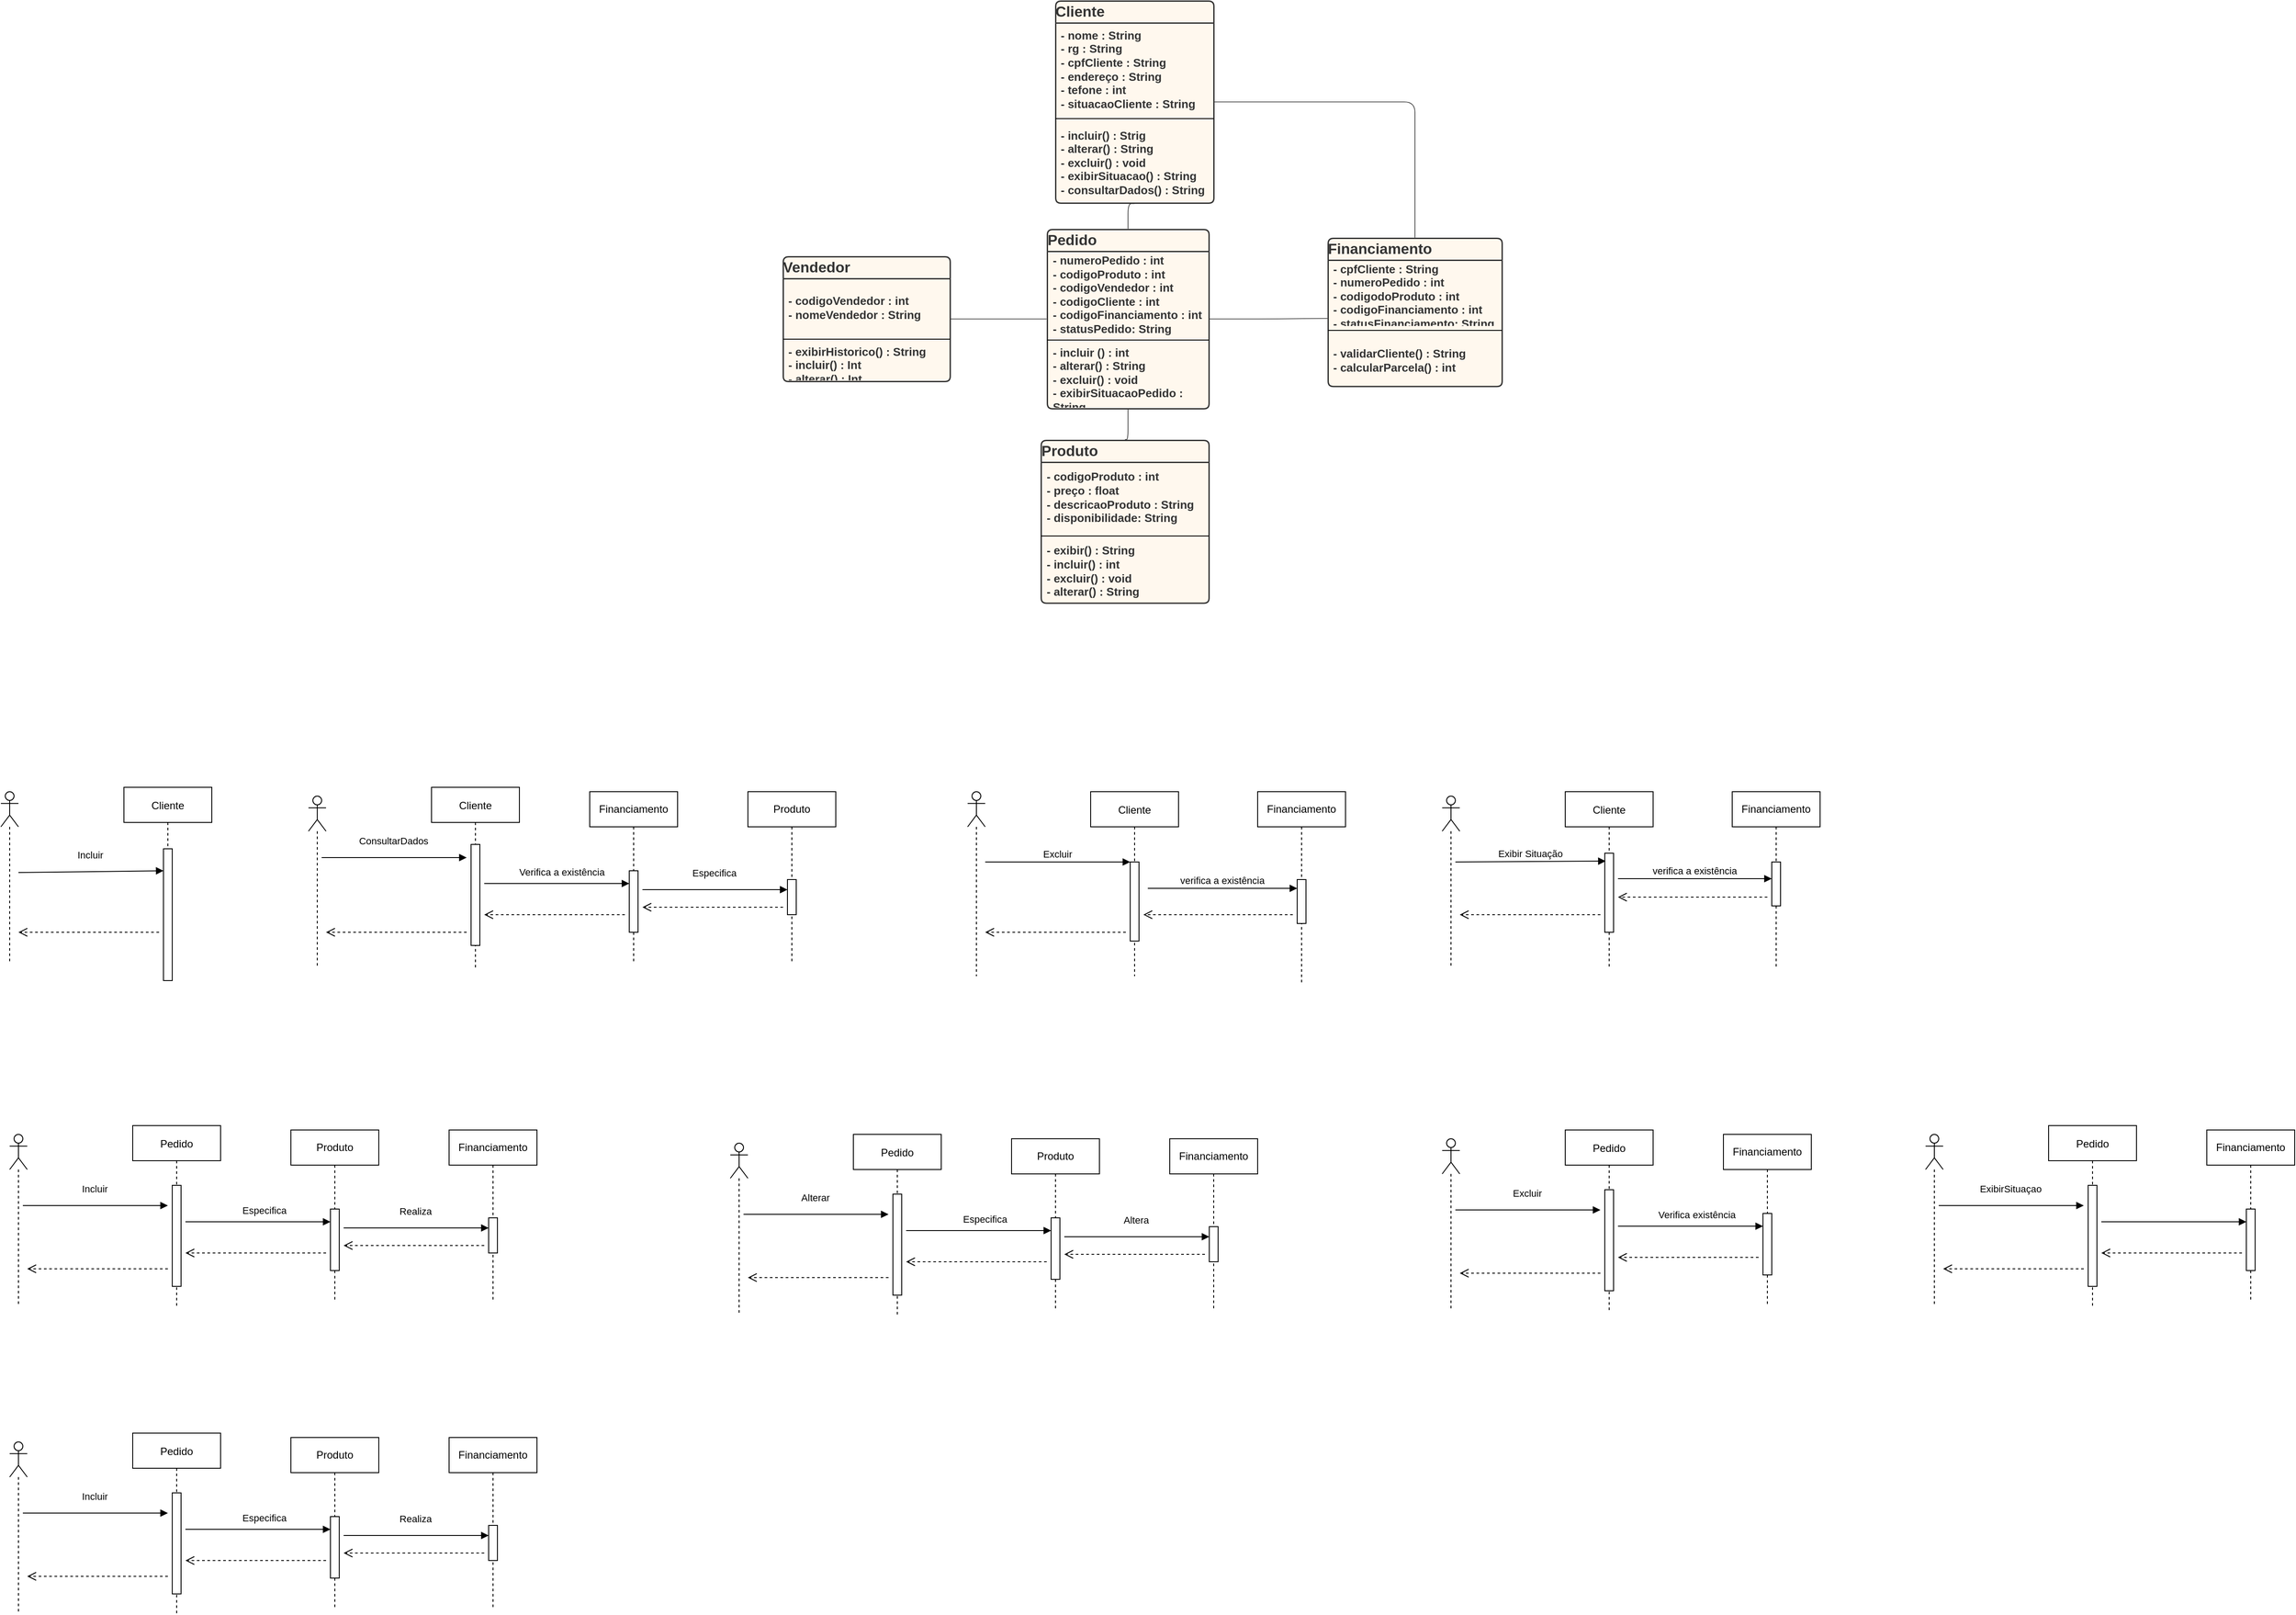 <mxfile version="14.6.13" type="github"><diagram id="kgpKYQtTHZ0yAKxKKP6v" name="Page-1"><mxGraphModel dx="2721" dy="1562" grid="1" gridSize="10" guides="1" tooltips="1" connect="1" arrows="1" fold="1" page="1" pageScale="1" pageWidth="850" pageHeight="1100" math="0" shadow="0"><root><mxCell id="0"/><mxCell id="1" parent="0"/><mxCell id="3nuBFxr9cyL0pnOWT2aG-5" value="Cliente" style="shape=umlLifeline;perimeter=lifelinePerimeter;container=1;collapsible=0;recursiveResize=0;rounded=0;shadow=0;strokeWidth=1;" parent="1" vertex="1"><mxGeometry x="300" y="80" width="100" height="210" as="geometry"/></mxCell><mxCell id="3nuBFxr9cyL0pnOWT2aG-6" value="" style="points=[];perimeter=orthogonalPerimeter;rounded=0;shadow=0;strokeWidth=1;" parent="3nuBFxr9cyL0pnOWT2aG-5" vertex="1"><mxGeometry x="45" y="80" width="10" height="90" as="geometry"/></mxCell><mxCell id="3nuBFxr9cyL0pnOWT2aG-7" value="" style="verticalAlign=bottom;endArrow=open;dashed=1;endSize=8;shadow=0;strokeWidth=1;" parent="1" edge="1"><mxGeometry relative="1" as="geometry"><mxPoint x="180" y="240" as="targetPoint"/><mxPoint x="340" y="240" as="sourcePoint"/></mxGeometry></mxCell><mxCell id="3nuBFxr9cyL0pnOWT2aG-8" value="Excluir" style="verticalAlign=bottom;endArrow=block;entryX=0;entryY=0;shadow=0;strokeWidth=1;" parent="1" target="3nuBFxr9cyL0pnOWT2aG-6" edge="1"><mxGeometry relative="1" as="geometry"><mxPoint x="180" y="160" as="sourcePoint"/></mxGeometry></mxCell><mxCell id="IlzDBT_YhNbfhRG8kvDQ-3" value="" style="shape=umlLifeline;participant=umlActor;perimeter=lifelinePerimeter;whiteSpace=wrap;html=1;container=1;collapsible=0;recursiveResize=0;verticalAlign=top;spacingTop=36;outlineConnect=0;" parent="1" vertex="1"><mxGeometry x="160" y="80" width="20" height="210" as="geometry"/></mxCell><mxCell id="IlzDBT_YhNbfhRG8kvDQ-4" value="Financiamento" style="shape=umlLifeline;perimeter=lifelinePerimeter;whiteSpace=wrap;html=1;container=1;collapsible=0;recursiveResize=0;outlineConnect=0;" parent="1" vertex="1"><mxGeometry x="490" y="80" width="100" height="220" as="geometry"/></mxCell><mxCell id="IlzDBT_YhNbfhRG8kvDQ-5" value="" style="points=[];perimeter=orthogonalPerimeter;rounded=0;shadow=0;strokeWidth=1;" parent="1" vertex="1"><mxGeometry x="535" y="180" width="10" height="50" as="geometry"/></mxCell><mxCell id="IlzDBT_YhNbfhRG8kvDQ-6" value="verifica a existência" style="verticalAlign=bottom;endArrow=block;entryX=0;entryY=0;shadow=0;strokeWidth=1;" parent="1" edge="1"><mxGeometry relative="1" as="geometry"><mxPoint x="365" y="190.0" as="sourcePoint"/><mxPoint x="535" y="190.0" as="targetPoint"/></mxGeometry></mxCell><mxCell id="IlzDBT_YhNbfhRG8kvDQ-7" value="" style="verticalAlign=bottom;endArrow=open;dashed=1;endSize=8;exitX=0;exitY=0.95;shadow=0;strokeWidth=1;" parent="1" edge="1"><mxGeometry x="-0.059" y="-10" relative="1" as="geometry"><mxPoint x="360" y="220.0" as="targetPoint"/><mxPoint x="530" y="220.0" as="sourcePoint"/><mxPoint as="offset"/></mxGeometry></mxCell><mxCell id="IlzDBT_YhNbfhRG8kvDQ-8" value="Cliente" style="shape=umlLifeline;perimeter=lifelinePerimeter;container=1;collapsible=0;recursiveResize=0;rounded=0;shadow=0;strokeWidth=1;" parent="1" vertex="1"><mxGeometry x="840" y="80" width="100" height="200" as="geometry"/></mxCell><mxCell id="IlzDBT_YhNbfhRG8kvDQ-9" value="" style="points=[];perimeter=orthogonalPerimeter;rounded=0;shadow=0;strokeWidth=1;" parent="IlzDBT_YhNbfhRG8kvDQ-8" vertex="1"><mxGeometry x="45" y="70" width="10" height="90" as="geometry"/></mxCell><mxCell id="IlzDBT_YhNbfhRG8kvDQ-10" value="" style="verticalAlign=bottom;endArrow=open;dashed=1;endSize=8;shadow=0;strokeWidth=1;" parent="1" edge="1"><mxGeometry relative="1" as="geometry"><mxPoint x="720" y="220" as="targetPoint"/><mxPoint x="880" y="220" as="sourcePoint"/></mxGeometry></mxCell><mxCell id="IlzDBT_YhNbfhRG8kvDQ-11" value="Exibir Situação" style="verticalAlign=bottom;endArrow=block;shadow=0;strokeWidth=1;entryX=0.1;entryY=0.1;entryDx=0;entryDy=0;entryPerimeter=0;" parent="1" target="IlzDBT_YhNbfhRG8kvDQ-9" edge="1"><mxGeometry relative="1" as="geometry"><mxPoint x="715" y="160.0" as="sourcePoint"/><mxPoint x="886" y="155" as="targetPoint"/></mxGeometry></mxCell><mxCell id="IlzDBT_YhNbfhRG8kvDQ-12" value="" style="shape=umlLifeline;participant=umlActor;perimeter=lifelinePerimeter;whiteSpace=wrap;html=1;container=1;collapsible=0;recursiveResize=0;verticalAlign=top;spacingTop=36;outlineConnect=0;" parent="1" vertex="1"><mxGeometry x="700" y="85" width="20" height="195" as="geometry"/></mxCell><mxCell id="IlzDBT_YhNbfhRG8kvDQ-13" value="Financiamento" style="shape=umlLifeline;perimeter=lifelinePerimeter;whiteSpace=wrap;html=1;container=1;collapsible=0;recursiveResize=0;outlineConnect=0;" parent="1" vertex="1"><mxGeometry x="1030" y="80" width="100" height="200" as="geometry"/></mxCell><mxCell id="IlzDBT_YhNbfhRG8kvDQ-14" value="" style="points=[];perimeter=orthogonalPerimeter;rounded=0;shadow=0;strokeWidth=1;" parent="IlzDBT_YhNbfhRG8kvDQ-13" vertex="1"><mxGeometry x="45" y="80" width="10" height="50" as="geometry"/></mxCell><mxCell id="IlzDBT_YhNbfhRG8kvDQ-15" value="verifica a existência" style="verticalAlign=bottom;endArrow=block;entryX=0;entryY=0.38;shadow=0;strokeWidth=1;entryDx=0;entryDy=0;entryPerimeter=0;" parent="1" target="IlzDBT_YhNbfhRG8kvDQ-14" edge="1"><mxGeometry relative="1" as="geometry"><mxPoint x="900" y="179" as="sourcePoint"/><mxPoint x="1075" y="190.0" as="targetPoint"/></mxGeometry></mxCell><mxCell id="IlzDBT_YhNbfhRG8kvDQ-16" value="" style="verticalAlign=bottom;endArrow=open;dashed=1;endSize=8;shadow=0;strokeWidth=1;" parent="1" edge="1"><mxGeometry x="-0.059" y="-10" relative="1" as="geometry"><mxPoint x="900" y="200" as="targetPoint"/><mxPoint x="1070" y="200" as="sourcePoint"/><mxPoint as="offset"/></mxGeometry></mxCell><mxCell id="IlzDBT_YhNbfhRG8kvDQ-27" value="Cliente" style="shape=umlLifeline;perimeter=lifelinePerimeter;container=1;collapsible=0;recursiveResize=0;rounded=0;shadow=0;strokeWidth=1;" parent="1" vertex="1"><mxGeometry x="-450" y="75" width="100" height="205" as="geometry"/></mxCell><mxCell id="IlzDBT_YhNbfhRG8kvDQ-28" value="" style="points=[];perimeter=orthogonalPerimeter;rounded=0;shadow=0;strokeWidth=1;" parent="IlzDBT_YhNbfhRG8kvDQ-27" vertex="1"><mxGeometry x="45" y="65" width="10" height="115" as="geometry"/></mxCell><mxCell id="IlzDBT_YhNbfhRG8kvDQ-30" value="ConsultarDados" style="verticalAlign=bottom;endArrow=block;shadow=0;strokeWidth=1;" parent="1" edge="1"><mxGeometry x="-0.005" y="10" relative="1" as="geometry"><mxPoint x="-575" y="155.0" as="sourcePoint"/><mxPoint x="-410" y="155" as="targetPoint"/><mxPoint as="offset"/></mxGeometry></mxCell><mxCell id="IlzDBT_YhNbfhRG8kvDQ-31" value="" style="shape=umlLifeline;participant=umlActor;perimeter=lifelinePerimeter;whiteSpace=wrap;html=1;container=1;collapsible=0;recursiveResize=0;verticalAlign=top;spacingTop=36;outlineConnect=0;" parent="1" vertex="1"><mxGeometry x="-590" y="85" width="20" height="195" as="geometry"/></mxCell><mxCell id="IlzDBT_YhNbfhRG8kvDQ-40" value="Cliente" style="shape=umlLifeline;perimeter=lifelinePerimeter;container=1;collapsible=0;recursiveResize=0;rounded=0;shadow=0;strokeWidth=1;" parent="1" vertex="1"><mxGeometry x="-800" y="75" width="100" height="220" as="geometry"/></mxCell><mxCell id="IlzDBT_YhNbfhRG8kvDQ-41" value="" style="points=[];perimeter=orthogonalPerimeter;rounded=0;shadow=0;strokeWidth=1;" parent="IlzDBT_YhNbfhRG8kvDQ-40" vertex="1"><mxGeometry x="45" y="70" width="10" height="150" as="geometry"/></mxCell><mxCell id="IlzDBT_YhNbfhRG8kvDQ-42" value="" style="verticalAlign=bottom;endArrow=open;dashed=1;endSize=8;shadow=0;strokeWidth=1;" parent="1" edge="1"><mxGeometry relative="1" as="geometry"><mxPoint x="-920" y="240" as="targetPoint"/><mxPoint x="-760" y="240" as="sourcePoint"/></mxGeometry></mxCell><mxCell id="IlzDBT_YhNbfhRG8kvDQ-43" value="Incluir" style="verticalAlign=bottom;endArrow=block;shadow=0;strokeWidth=1;" parent="1" edge="1"><mxGeometry x="-0.005" y="10" relative="1" as="geometry"><mxPoint x="-920" y="172.0" as="sourcePoint"/><mxPoint x="-755" y="170" as="targetPoint"/><mxPoint as="offset"/></mxGeometry></mxCell><mxCell id="IlzDBT_YhNbfhRG8kvDQ-44" value="" style="shape=umlLifeline;participant=umlActor;perimeter=lifelinePerimeter;whiteSpace=wrap;html=1;container=1;collapsible=0;recursiveResize=0;verticalAlign=top;spacingTop=36;outlineConnect=0;" parent="1" vertex="1"><mxGeometry x="-940" y="80" width="20" height="195" as="geometry"/></mxCell><mxCell id="IlzDBT_YhNbfhRG8kvDQ-46" value="Vendedor" style="html=1;overflow=block;blockSpacing=1;whiteSpace=wrap;swimlane;childLayout=stackLayout;horizontal=1;horizontalStack=0;resizeParent=1;resizeParentMax=0;resizeLast=0;collapsible=0;fontStyle=0;marginBottom=0;swimlaneFillColor=#ffdba9;startSize=25;whiteSpace=wrap;fontSize=16.8;fontColor=#333333;fontStyle=1;align=center;whiteSpace=wrap;align=left;spacing=0;strokeColor=#333333;strokeOpacity=100;fillOpacity=20;rounded=1;absoluteArcSize=1;arcSize=12;fillColor=#ffdba9;strokeWidth=1.5;" parent="1" vertex="1"><mxGeometry x="-50" y="-529" width="190" height="142" as="geometry"/></mxCell><mxCell id="IlzDBT_YhNbfhRG8kvDQ-47" value="- codigoVendedor : int&#10;- nomeVendedor : String" style="part=1;html=1;whiteSpace=wrap;resizeHeight=0;strokeColor=none;fillColor=none;align=left;verticalAlign=middle;spacingLeft=4;spacingRight=4;overflow=hidden;rotatable=0;points=[[0,0.5],[1,0.5]];portConstraint=eastwest;swimlaneFillColor=#ffdba9;strokeOpacity=100;fillOpacity=20;whiteSpace=wrap;fontSize=13;fontColor=#333333;fontStyle=1;" parent="IlzDBT_YhNbfhRG8kvDQ-46" vertex="1"><mxGeometry y="25" width="190" height="65" as="geometry"/></mxCell><mxCell id="IlzDBT_YhNbfhRG8kvDQ-48" value="" style="line;strokeWidth=1;fillColor=none;align=left;verticalAlign=middle;spacingTop=-1;spacingLeft=3;spacingRight=3;rotatable=0;labelPosition=right;points=[];portConstraint=eastwest;" parent="IlzDBT_YhNbfhRG8kvDQ-46" vertex="1"><mxGeometry y="90" width="190" height="8" as="geometry"/></mxCell><mxCell id="IlzDBT_YhNbfhRG8kvDQ-49" value="- exibirHistorico() : String&#10;- incluir() : Int&#10;- alterar() : Int&#10;- excluir() :  void" style="part=1;html=1;whiteSpace=wrap;resizeHeight=0;strokeColor=none;fillColor=none;align=left;verticalAlign=middle;spacingLeft=4;spacingRight=4;overflow=hidden;rotatable=0;points=[[0,0.5],[1,0.5]];portConstraint=eastwest;swimlaneFillColor=#ffdba9;strokeOpacity=100;fillOpacity=20;whiteSpace=wrap;fontSize=13;fontColor=#333333;fontStyle=1;" parent="IlzDBT_YhNbfhRG8kvDQ-46" vertex="1"><mxGeometry y="98" width="190" height="44" as="geometry"/></mxCell><mxCell id="IlzDBT_YhNbfhRG8kvDQ-50" value="Financiamento" style="html=1;overflow=block;blockSpacing=1;whiteSpace=wrap;swimlane;childLayout=stackLayout;horizontal=1;horizontalStack=0;resizeParent=1;resizeParentMax=0;resizeLast=0;collapsible=0;fontStyle=0;marginBottom=0;swimlaneFillColor=#ffdba9;startSize=25;whiteSpace=wrap;fontSize=16.8;fontColor=#333333;fontStyle=1;align=center;whiteSpace=wrap;align=left;spacing=0;strokeColor=#333333;strokeOpacity=100;fillOpacity=20;rounded=1;absoluteArcSize=1;arcSize=12;fillColor=#ffdba9;strokeWidth=1.5;" parent="1" vertex="1"><mxGeometry x="570" y="-550" width="198" height="168.657" as="geometry"/></mxCell><mxCell id="IlzDBT_YhNbfhRG8kvDQ-51" value="- cpfCliente : String&#10;- numeroPedido : int&#10;- codigodoProduto :  int&#10;- codigoFinanciamento : int&#10;- statusFinanciamento: String" style="part=1;html=1;whiteSpace=wrap;resizeHeight=0;strokeColor=none;fillColor=none;align=left;verticalAlign=middle;spacingLeft=4;spacingRight=4;overflow=hidden;rotatable=0;points=[[0,0.5],[1,0.5]];portConstraint=eastwest;swimlaneFillColor=#ffdba9;strokeOpacity=100;fillOpacity=20;whiteSpace=wrap;fontSize=13;fontColor=#333333;fontStyle=1;" parent="IlzDBT_YhNbfhRG8kvDQ-50" vertex="1"><mxGeometry y="25" width="198" height="76" as="geometry"/></mxCell><mxCell id="IlzDBT_YhNbfhRG8kvDQ-52" value="" style="line;strokeWidth=1;fillColor=none;align=left;verticalAlign=middle;spacingTop=-1;spacingLeft=3;spacingRight=3;rotatable=0;labelPosition=right;points=[];portConstraint=eastwest;" parent="IlzDBT_YhNbfhRG8kvDQ-50" vertex="1"><mxGeometry y="101" width="198" height="8" as="geometry"/></mxCell><mxCell id="IlzDBT_YhNbfhRG8kvDQ-53" value="- validarCliente() : String&#10;- calcularParcela() : int" style="part=1;html=1;whiteSpace=wrap;resizeHeight=0;strokeColor=none;fillColor=none;align=left;verticalAlign=middle;spacingLeft=4;spacingRight=4;overflow=hidden;rotatable=0;points=[[0,0.5],[1,0.5]];portConstraint=eastwest;swimlaneFillColor=#ffdba9;strokeOpacity=100;fillOpacity=20;whiteSpace=wrap;fontSize=13;fontColor=#333333;fontStyle=1;" parent="IlzDBT_YhNbfhRG8kvDQ-50" vertex="1"><mxGeometry y="109" width="198" height="59.657" as="geometry"/></mxCell><mxCell id="IlzDBT_YhNbfhRG8kvDQ-54" value="Cliente" style="html=1;overflow=block;blockSpacing=1;whiteSpace=wrap;swimlane;childLayout=stackLayout;horizontal=1;horizontalStack=0;resizeParent=1;resizeParentMax=0;resizeLast=0;collapsible=0;fontStyle=0;marginBottom=0;swimlaneFillColor=#ffdba9;startSize=25;whiteSpace=wrap;fontSize=16.8;fontColor=#333333;fontStyle=1;align=center;whiteSpace=wrap;align=left;spacing=0;strokeColor=#333333;strokeOpacity=100;fillOpacity=20;rounded=1;absoluteArcSize=1;arcSize=12;fillColor=#ffdba9;strokeWidth=1.5;" parent="1" vertex="1"><mxGeometry x="260" y="-820" width="180" height="230" as="geometry"/></mxCell><mxCell id="IlzDBT_YhNbfhRG8kvDQ-55" value="- nome : String&#10;- rg : String&#10;- cpfCliente : String&#10;- endereço : String&#10;- tefone : int&#10;- situacaoCliente :  String" style="part=1;html=1;whiteSpace=wrap;resizeHeight=0;strokeColor=none;fillColor=none;align=left;verticalAlign=middle;spacingLeft=4;spacingRight=4;overflow=hidden;rotatable=0;points=[[0,0.5],[1,0.5]];portConstraint=eastwest;swimlaneFillColor=#ffdba9;strokeOpacity=100;fillOpacity=20;whiteSpace=wrap;fontSize=13;fontColor=#333333;fontStyle=1;" parent="IlzDBT_YhNbfhRG8kvDQ-54" vertex="1"><mxGeometry y="25" width="180" height="105" as="geometry"/></mxCell><mxCell id="IlzDBT_YhNbfhRG8kvDQ-56" value="" style="line;strokeWidth=1;fillColor=none;align=left;verticalAlign=middle;spacingTop=-1;spacingLeft=3;spacingRight=3;rotatable=0;labelPosition=right;points=[];portConstraint=eastwest;" parent="IlzDBT_YhNbfhRG8kvDQ-54" vertex="1"><mxGeometry y="130" width="180" height="8" as="geometry"/></mxCell><mxCell id="IlzDBT_YhNbfhRG8kvDQ-57" value="- incluir() : Strig&#10;- alterar() : String&#10;- excluir() : void&#10;- exibirSituacao() : String&#10;- consultarDados() : String" style="part=1;html=1;whiteSpace=wrap;resizeHeight=0;strokeColor=none;fillColor=none;align=left;verticalAlign=middle;spacingLeft=4;spacingRight=4;overflow=hidden;rotatable=0;points=[[0,0.5],[1,0.5]];portConstraint=eastwest;swimlaneFillColor=#ffdba9;strokeOpacity=100;fillOpacity=20;whiteSpace=wrap;fontSize=13;fontColor=#333333;fontStyle=1;" parent="IlzDBT_YhNbfhRG8kvDQ-54" vertex="1"><mxGeometry y="138" width="180" height="92" as="geometry"/></mxCell><mxCell id="IlzDBT_YhNbfhRG8kvDQ-58" value="Produto" style="html=1;overflow=block;blockSpacing=1;whiteSpace=wrap;swimlane;childLayout=stackLayout;horizontal=1;horizontalStack=0;resizeParent=1;resizeParentMax=0;resizeLast=0;collapsible=0;fontStyle=0;marginBottom=0;swimlaneFillColor=#ffdba9;startSize=25;whiteSpace=wrap;fontSize=16.8;fontColor=#333333;fontStyle=1;align=center;whiteSpace=wrap;align=left;spacing=0;strokeColor=#333333;strokeOpacity=100;fillOpacity=20;rounded=1;absoluteArcSize=1;arcSize=12;fillColor=#ffdba9;strokeWidth=1.5;" parent="1" vertex="1"><mxGeometry x="243.5" y="-320" width="191" height="185.25" as="geometry"/></mxCell><mxCell id="IlzDBT_YhNbfhRG8kvDQ-59" value="- codigoProduto :  int&#10;- preço :  float&#10;- descricaoProduto : String&#10;- disponibilidade: String" style="part=1;html=1;whiteSpace=wrap;resizeHeight=0;strokeColor=none;fillColor=none;align=left;verticalAlign=middle;spacingLeft=4;spacingRight=4;overflow=hidden;rotatable=0;points=[[0,0.5],[1,0.5]];portConstraint=eastwest;swimlaneFillColor=#ffdba9;strokeOpacity=100;fillOpacity=20;whiteSpace=wrap;fontSize=13;fontColor=#333333;fontStyle=1;" parent="IlzDBT_YhNbfhRG8kvDQ-58" vertex="1"><mxGeometry y="25" width="191" height="80" as="geometry"/></mxCell><mxCell id="IlzDBT_YhNbfhRG8kvDQ-60" value="" style="line;strokeWidth=1;fillColor=none;align=left;verticalAlign=middle;spacingTop=-1;spacingLeft=3;spacingRight=3;rotatable=0;labelPosition=right;points=[];portConstraint=eastwest;" parent="IlzDBT_YhNbfhRG8kvDQ-58" vertex="1"><mxGeometry y="105" width="191" height="8" as="geometry"/></mxCell><mxCell id="IlzDBT_YhNbfhRG8kvDQ-61" value="- exibir() :  String&#10;- incluir() : int&#10;- excluir() : void&#10;- alterar() : String" style="part=1;html=1;whiteSpace=wrap;resizeHeight=0;strokeColor=none;fillColor=none;align=left;verticalAlign=middle;spacingLeft=4;spacingRight=4;overflow=hidden;rotatable=0;points=[[0,0.5],[1,0.5]];portConstraint=eastwest;swimlaneFillColor=#ffdba9;strokeOpacity=100;fillOpacity=20;whiteSpace=wrap;fontSize=13;fontColor=#333333;fontStyle=1;" parent="IlzDBT_YhNbfhRG8kvDQ-58" vertex="1"><mxGeometry y="113" width="191" height="72.25" as="geometry"/></mxCell><UserObject label="" lucidchartObjectId="Kd.h5yDTrZx3" id="IlzDBT_YhNbfhRG8kvDQ-62"><mxCell style="html=1;jettySize=18;whiteSpace=wrap;fontSize=13;strokeColor=#333333;strokeOpacity=100;strokeWidth=0.8;rounded=1;arcSize=24;edgeStyle=orthogonalEdgeStyle;startArrow=none;;endArrow=none;;exitX=1.004;exitY=0.5;exitPerimeter=0;entryX=-0.004;entryY=0.5;entryPerimeter=0;" parent="1" source="IlzDBT_YhNbfhRG8kvDQ-46" target="IlzDBT_YhNbfhRG8kvDQ-66" edge="1"><mxGeometry width="100" height="100" relative="1" as="geometry"><Array as="points"/></mxGeometry></mxCell></UserObject><UserObject label="" lucidchartObjectId="ig.h.K.F-uv3" id="IlzDBT_YhNbfhRG8kvDQ-63"><mxCell style="html=1;jettySize=18;whiteSpace=wrap;fontSize=13;strokeColor=#333333;strokeOpacity=100;strokeWidth=0.8;rounded=1;arcSize=24;edgeStyle=orthogonalEdgeStyle;startArrow=none;;endArrow=none;;exitX=1.004;exitY=0.5;exitPerimeter=0;entryX=-0.003;entryY=0.542;entryPerimeter=0;" parent="1" source="IlzDBT_YhNbfhRG8kvDQ-66" target="IlzDBT_YhNbfhRG8kvDQ-50" edge="1"><mxGeometry width="100" height="100" relative="1" as="geometry"><Array as="points"/></mxGeometry></mxCell></UserObject><UserObject label="" lucidchartObjectId="ug.h24fv4jcq" id="IlzDBT_YhNbfhRG8kvDQ-64"><mxCell style="html=1;jettySize=18;whiteSpace=wrap;fontSize=13;strokeColor=#333333;strokeOpacity=100;strokeWidth=0.8;rounded=1;arcSize=24;edgeStyle=orthogonalEdgeStyle;startArrow=none;;endArrow=none;;exitX=1.003;exitY=0.5;exitPerimeter=0;entryX=0.5;entryY=-0.004;entryPerimeter=0;" parent="1" source="IlzDBT_YhNbfhRG8kvDQ-54" target="IlzDBT_YhNbfhRG8kvDQ-50" edge="1"><mxGeometry width="100" height="100" relative="1" as="geometry"><Array as="points"/></mxGeometry></mxCell></UserObject><UserObject label="" lucidchartObjectId="Vg.hbdh7Q2y." id="IlzDBT_YhNbfhRG8kvDQ-65"><mxCell style="html=1;jettySize=18;whiteSpace=wrap;fontSize=13;strokeColor=#333333;strokeOpacity=100;strokeWidth=0.8;rounded=1;arcSize=24;edgeStyle=orthogonalEdgeStyle;startArrow=none;;endArrow=none;;exitX=0.5;exitY=-0.004;exitPerimeter=0;entryX=0.5;entryY=1.003;entryPerimeter=0;" parent="1" source="IlzDBT_YhNbfhRG8kvDQ-58" target="IlzDBT_YhNbfhRG8kvDQ-66" edge="1"><mxGeometry width="100" height="100" relative="1" as="geometry"><Array as="points"/></mxGeometry></mxCell></UserObject><mxCell id="IlzDBT_YhNbfhRG8kvDQ-66" value="Pedido" style="html=1;overflow=block;blockSpacing=1;whiteSpace=wrap;swimlane;childLayout=stackLayout;horizontal=1;horizontalStack=0;resizeParent=1;resizeParentMax=0;resizeLast=0;collapsible=0;fontStyle=0;marginBottom=0;swimlaneFillColor=#ffdba9;startSize=25;whiteSpace=wrap;fontSize=16.8;fontColor=#333333;fontStyle=1;align=center;whiteSpace=wrap;align=left;spacing=0;strokeColor=#333333;strokeOpacity=100;fillOpacity=20;rounded=1;absoluteArcSize=1;arcSize=12;fillColor=#ffdba9;strokeWidth=1.5;" parent="1" vertex="1"><mxGeometry x="250.5" y="-560" width="184" height="204" as="geometry"/></mxCell><mxCell id="IlzDBT_YhNbfhRG8kvDQ-67" value="-  numeroPedido : int&#10;- codigoProduto : int&#10;- codigoVendedor : int&#10;- codigoCliente : int&#10;- codigoFinanciamento : int&#10;- statusPedido: String" style="part=1;html=1;whiteSpace=wrap;resizeHeight=0;strokeColor=none;fillColor=none;align=left;verticalAlign=middle;spacingLeft=4;spacingRight=4;overflow=hidden;rotatable=0;points=[[0,0.5],[1,0.5]];portConstraint=eastwest;swimlaneFillColor=#ffdba9;strokeOpacity=100;fillOpacity=20;whiteSpace=wrap;fontSize=13;fontColor=#333333;fontStyle=1;" parent="IlzDBT_YhNbfhRG8kvDQ-66" vertex="1"><mxGeometry y="25" width="184" height="97" as="geometry"/></mxCell><mxCell id="IlzDBT_YhNbfhRG8kvDQ-68" value="" style="line;strokeWidth=1;fillColor=none;align=left;verticalAlign=middle;spacingTop=-1;spacingLeft=3;spacingRight=3;rotatable=0;labelPosition=right;points=[];portConstraint=eastwest;" parent="IlzDBT_YhNbfhRG8kvDQ-66" vertex="1"><mxGeometry y="122" width="184" height="8" as="geometry"/></mxCell><mxCell id="IlzDBT_YhNbfhRG8kvDQ-69" value="- incluir () : int&#10;- alterar() :  String&#10;- excluir() :  void&#10;- exibirSituacaoPedido :  String" style="part=1;html=1;whiteSpace=wrap;resizeHeight=0;strokeColor=none;fillColor=none;align=left;verticalAlign=middle;spacingLeft=4;spacingRight=4;overflow=hidden;rotatable=0;points=[[0,0.5],[1,0.5]];portConstraint=eastwest;swimlaneFillColor=#ffdba9;strokeOpacity=100;fillOpacity=20;whiteSpace=wrap;fontSize=13;fontColor=#333333;fontStyle=1;" parent="IlzDBT_YhNbfhRG8kvDQ-66" vertex="1"><mxGeometry y="130" width="184" height="74" as="geometry"/></mxCell><UserObject label="" lucidchartObjectId="pIli5hG8k33Q" id="IlzDBT_YhNbfhRG8kvDQ-70"><mxCell style="html=1;jettySize=18;whiteSpace=wrap;fontSize=13;strokeColor=#333333;strokeOpacity=100;strokeWidth=0.8;rounded=1;arcSize=24;edgeStyle=orthogonalEdgeStyle;startArrow=none;;endArrow=none;;exitX=0.5;exitY=1.003;exitPerimeter=0;entryX=0.5;entryY=-0.003;entryPerimeter=0;" parent="1" source="IlzDBT_YhNbfhRG8kvDQ-54" target="IlzDBT_YhNbfhRG8kvDQ-66" edge="1"><mxGeometry width="100" height="100" relative="1" as="geometry"><Array as="points"/></mxGeometry></mxCell></UserObject><mxCell id="IlzDBT_YhNbfhRG8kvDQ-71" value="Financiamento" style="shape=umlLifeline;perimeter=lifelinePerimeter;whiteSpace=wrap;html=1;container=1;collapsible=0;recursiveResize=0;outlineConnect=0;" parent="1" vertex="1"><mxGeometry x="-270" y="80" width="100" height="195" as="geometry"/></mxCell><mxCell id="IlzDBT_YhNbfhRG8kvDQ-73" value="" style="points=[];perimeter=orthogonalPerimeter;rounded=0;shadow=0;strokeWidth=1;" parent="IlzDBT_YhNbfhRG8kvDQ-71" vertex="1"><mxGeometry x="45" y="90" width="10" height="70" as="geometry"/></mxCell><mxCell id="IlzDBT_YhNbfhRG8kvDQ-72" value="Produto" style="shape=umlLifeline;perimeter=lifelinePerimeter;whiteSpace=wrap;html=1;container=1;collapsible=0;recursiveResize=0;outlineConnect=0;" parent="1" vertex="1"><mxGeometry x="-90" y="80" width="100" height="195" as="geometry"/></mxCell><mxCell id="IlzDBT_YhNbfhRG8kvDQ-74" value="" style="points=[];perimeter=orthogonalPerimeter;rounded=0;shadow=0;strokeWidth=1;" parent="IlzDBT_YhNbfhRG8kvDQ-72" vertex="1"><mxGeometry x="45" y="100" width="10" height="40" as="geometry"/></mxCell><mxCell id="IlzDBT_YhNbfhRG8kvDQ-75" value="Verifica a existência " style="verticalAlign=bottom;endArrow=block;shadow=0;strokeWidth=1;" parent="1" edge="1"><mxGeometry x="0.091" y="5" relative="1" as="geometry"><mxPoint x="-390" y="184.5" as="sourcePoint"/><mxPoint x="-225" y="184.5" as="targetPoint"/><mxPoint y="1" as="offset"/></mxGeometry></mxCell><mxCell id="IlzDBT_YhNbfhRG8kvDQ-76" value="Especifica" style="verticalAlign=bottom;endArrow=block;shadow=0;strokeWidth=1;" parent="1" edge="1"><mxGeometry x="-0.005" y="10" relative="1" as="geometry"><mxPoint x="-210" y="191.5" as="sourcePoint"/><mxPoint x="-45" y="191.5" as="targetPoint"/><mxPoint as="offset"/></mxGeometry></mxCell><mxCell id="IlzDBT_YhNbfhRG8kvDQ-77" value="" style="verticalAlign=bottom;endArrow=open;dashed=1;endSize=8;shadow=0;strokeWidth=1;" parent="1" edge="1"><mxGeometry relative="1" as="geometry"><mxPoint x="-210" y="211.5" as="targetPoint"/><mxPoint x="-50" y="211.5" as="sourcePoint"/></mxGeometry></mxCell><mxCell id="IlzDBT_YhNbfhRG8kvDQ-78" value="" style="verticalAlign=bottom;endArrow=open;dashed=1;endSize=8;shadow=0;strokeWidth=1;" parent="1" edge="1"><mxGeometry relative="1" as="geometry"><mxPoint x="-390" y="220" as="targetPoint"/><mxPoint x="-230" y="220" as="sourcePoint"/></mxGeometry></mxCell><mxCell id="IlzDBT_YhNbfhRG8kvDQ-79" value="" style="verticalAlign=bottom;endArrow=open;dashed=1;endSize=8;shadow=0;strokeWidth=1;" parent="1" edge="1"><mxGeometry relative="1" as="geometry"><mxPoint x="-570" y="240" as="targetPoint"/><mxPoint x="-410" y="240" as="sourcePoint"/></mxGeometry></mxCell><mxCell id="rlOCz0cMKv89jhv7vYwl-30" value="Pedido" style="shape=umlLifeline;perimeter=lifelinePerimeter;container=1;collapsible=0;recursiveResize=0;rounded=0;shadow=0;strokeWidth=1;" vertex="1" parent="1"><mxGeometry x="-790" y="460" width="100" height="205" as="geometry"/></mxCell><mxCell id="rlOCz0cMKv89jhv7vYwl-31" value="" style="points=[];perimeter=orthogonalPerimeter;rounded=0;shadow=0;strokeWidth=1;" vertex="1" parent="rlOCz0cMKv89jhv7vYwl-30"><mxGeometry x="45" y="68" width="10" height="115" as="geometry"/></mxCell><mxCell id="rlOCz0cMKv89jhv7vYwl-32" value="Incluir" style="verticalAlign=bottom;endArrow=block;shadow=0;strokeWidth=1;" edge="1" parent="1"><mxGeometry x="-0.005" y="10" relative="1" as="geometry"><mxPoint x="-915" y="551" as="sourcePoint"/><mxPoint x="-750" y="551" as="targetPoint"/><mxPoint as="offset"/></mxGeometry></mxCell><mxCell id="rlOCz0cMKv89jhv7vYwl-33" value="" style="shape=umlLifeline;participant=umlActor;perimeter=lifelinePerimeter;whiteSpace=wrap;html=1;container=1;collapsible=0;recursiveResize=0;verticalAlign=top;spacingTop=36;outlineConnect=0;" vertex="1" parent="1"><mxGeometry x="-930" y="470" width="20" height="195" as="geometry"/></mxCell><mxCell id="rlOCz0cMKv89jhv7vYwl-34" value="Produto" style="shape=umlLifeline;perimeter=lifelinePerimeter;whiteSpace=wrap;html=1;container=1;collapsible=0;recursiveResize=0;outlineConnect=0;" vertex="1" parent="1"><mxGeometry x="-610" y="465" width="100" height="195" as="geometry"/></mxCell><mxCell id="rlOCz0cMKv89jhv7vYwl-35" value="" style="points=[];perimeter=orthogonalPerimeter;rounded=0;shadow=0;strokeWidth=1;" vertex="1" parent="rlOCz0cMKv89jhv7vYwl-34"><mxGeometry x="45" y="90" width="10" height="70" as="geometry"/></mxCell><mxCell id="rlOCz0cMKv89jhv7vYwl-36" value="Financiamento" style="shape=umlLifeline;perimeter=lifelinePerimeter;whiteSpace=wrap;html=1;container=1;collapsible=0;recursiveResize=0;outlineConnect=0;" vertex="1" parent="1"><mxGeometry x="-430" y="465" width="100" height="195" as="geometry"/></mxCell><mxCell id="rlOCz0cMKv89jhv7vYwl-37" value="" style="points=[];perimeter=orthogonalPerimeter;rounded=0;shadow=0;strokeWidth=1;" vertex="1" parent="rlOCz0cMKv89jhv7vYwl-36"><mxGeometry x="45" y="100" width="10" height="40" as="geometry"/></mxCell><mxCell id="rlOCz0cMKv89jhv7vYwl-38" value="Especifica" style="verticalAlign=bottom;endArrow=block;shadow=0;strokeWidth=1;" edge="1" parent="1"><mxGeometry x="0.091" y="5" relative="1" as="geometry"><mxPoint x="-730" y="569.5" as="sourcePoint"/><mxPoint x="-565" y="569.5" as="targetPoint"/><mxPoint y="1" as="offset"/></mxGeometry></mxCell><mxCell id="rlOCz0cMKv89jhv7vYwl-39" value="Realiza" style="verticalAlign=bottom;endArrow=block;shadow=0;strokeWidth=1;" edge="1" parent="1"><mxGeometry x="-0.005" y="10" relative="1" as="geometry"><mxPoint x="-550" y="576.5" as="sourcePoint"/><mxPoint x="-385" y="576.5" as="targetPoint"/><mxPoint as="offset"/></mxGeometry></mxCell><mxCell id="rlOCz0cMKv89jhv7vYwl-40" value="" style="verticalAlign=bottom;endArrow=open;dashed=1;endSize=8;shadow=0;strokeWidth=1;" edge="1" parent="1"><mxGeometry relative="1" as="geometry"><mxPoint x="-550" y="596.5" as="targetPoint"/><mxPoint x="-390" y="596.5" as="sourcePoint"/></mxGeometry></mxCell><mxCell id="rlOCz0cMKv89jhv7vYwl-41" value="" style="verticalAlign=bottom;endArrow=open;dashed=1;endSize=8;shadow=0;strokeWidth=1;" edge="1" parent="1"><mxGeometry relative="1" as="geometry"><mxPoint x="-730" y="605" as="targetPoint"/><mxPoint x="-570" y="605" as="sourcePoint"/></mxGeometry></mxCell><mxCell id="rlOCz0cMKv89jhv7vYwl-42" value="" style="verticalAlign=bottom;endArrow=open;dashed=1;endSize=8;shadow=0;strokeWidth=1;" edge="1" parent="1"><mxGeometry relative="1" as="geometry"><mxPoint x="-910" y="623" as="targetPoint"/><mxPoint x="-750" y="623" as="sourcePoint"/></mxGeometry></mxCell><mxCell id="rlOCz0cMKv89jhv7vYwl-43" value="Pedido" style="shape=umlLifeline;perimeter=lifelinePerimeter;container=1;collapsible=0;recursiveResize=0;rounded=0;shadow=0;strokeWidth=1;" vertex="1" parent="1"><mxGeometry x="30" y="470" width="100" height="205" as="geometry"/></mxCell><mxCell id="rlOCz0cMKv89jhv7vYwl-44" value="" style="points=[];perimeter=orthogonalPerimeter;rounded=0;shadow=0;strokeWidth=1;" vertex="1" parent="rlOCz0cMKv89jhv7vYwl-43"><mxGeometry x="45" y="68" width="10" height="115" as="geometry"/></mxCell><mxCell id="rlOCz0cMKv89jhv7vYwl-45" value="Alterar" style="verticalAlign=bottom;endArrow=block;shadow=0;strokeWidth=1;" edge="1" parent="1"><mxGeometry x="-0.005" y="10" relative="1" as="geometry"><mxPoint x="-95" y="561" as="sourcePoint"/><mxPoint x="70" y="561" as="targetPoint"/><mxPoint as="offset"/></mxGeometry></mxCell><mxCell id="rlOCz0cMKv89jhv7vYwl-46" value="" style="shape=umlLifeline;participant=umlActor;perimeter=lifelinePerimeter;whiteSpace=wrap;html=1;container=1;collapsible=0;recursiveResize=0;verticalAlign=top;spacingTop=36;outlineConnect=0;" vertex="1" parent="1"><mxGeometry x="-110" y="480" width="20" height="195" as="geometry"/></mxCell><mxCell id="rlOCz0cMKv89jhv7vYwl-47" value="Produto" style="shape=umlLifeline;perimeter=lifelinePerimeter;whiteSpace=wrap;html=1;container=1;collapsible=0;recursiveResize=0;outlineConnect=0;" vertex="1" parent="1"><mxGeometry x="210" y="475" width="100" height="195" as="geometry"/></mxCell><mxCell id="rlOCz0cMKv89jhv7vYwl-48" value="" style="points=[];perimeter=orthogonalPerimeter;rounded=0;shadow=0;strokeWidth=1;" vertex="1" parent="rlOCz0cMKv89jhv7vYwl-47"><mxGeometry x="45" y="90" width="10" height="70" as="geometry"/></mxCell><mxCell id="rlOCz0cMKv89jhv7vYwl-49" value="Financiamento" style="shape=umlLifeline;perimeter=lifelinePerimeter;whiteSpace=wrap;html=1;container=1;collapsible=0;recursiveResize=0;outlineConnect=0;" vertex="1" parent="1"><mxGeometry x="390" y="475" width="100" height="195" as="geometry"/></mxCell><mxCell id="rlOCz0cMKv89jhv7vYwl-50" value="" style="points=[];perimeter=orthogonalPerimeter;rounded=0;shadow=0;strokeWidth=1;" vertex="1" parent="rlOCz0cMKv89jhv7vYwl-49"><mxGeometry x="45" y="100" width="10" height="40" as="geometry"/></mxCell><mxCell id="rlOCz0cMKv89jhv7vYwl-51" value="Especifica" style="verticalAlign=bottom;endArrow=block;shadow=0;strokeWidth=1;" edge="1" parent="1"><mxGeometry x="0.091" y="5" relative="1" as="geometry"><mxPoint x="90" y="579.5" as="sourcePoint"/><mxPoint x="255" y="579.5" as="targetPoint"/><mxPoint y="1" as="offset"/></mxGeometry></mxCell><mxCell id="rlOCz0cMKv89jhv7vYwl-52" value="Altera" style="verticalAlign=bottom;endArrow=block;shadow=0;strokeWidth=1;" edge="1" parent="1"><mxGeometry x="-0.005" y="10" relative="1" as="geometry"><mxPoint x="270" y="586.5" as="sourcePoint"/><mxPoint x="435" y="586.5" as="targetPoint"/><mxPoint as="offset"/></mxGeometry></mxCell><mxCell id="rlOCz0cMKv89jhv7vYwl-53" value="" style="verticalAlign=bottom;endArrow=open;dashed=1;endSize=8;shadow=0;strokeWidth=1;" edge="1" parent="1"><mxGeometry relative="1" as="geometry"><mxPoint x="270" y="606.5" as="targetPoint"/><mxPoint x="430" y="606.5" as="sourcePoint"/></mxGeometry></mxCell><mxCell id="rlOCz0cMKv89jhv7vYwl-54" value="" style="verticalAlign=bottom;endArrow=open;dashed=1;endSize=8;shadow=0;strokeWidth=1;" edge="1" parent="1"><mxGeometry relative="1" as="geometry"><mxPoint x="90" y="615" as="targetPoint"/><mxPoint x="250" y="615" as="sourcePoint"/></mxGeometry></mxCell><mxCell id="rlOCz0cMKv89jhv7vYwl-55" value="" style="verticalAlign=bottom;endArrow=open;dashed=1;endSize=8;shadow=0;strokeWidth=1;" edge="1" parent="1"><mxGeometry relative="1" as="geometry"><mxPoint x="-90" y="633" as="targetPoint"/><mxPoint x="70" y="633" as="sourcePoint"/></mxGeometry></mxCell><mxCell id="rlOCz0cMKv89jhv7vYwl-56" value="Pedido" style="shape=umlLifeline;perimeter=lifelinePerimeter;container=1;collapsible=0;recursiveResize=0;rounded=0;shadow=0;strokeWidth=1;" vertex="1" parent="1"><mxGeometry x="840" y="465" width="100" height="205" as="geometry"/></mxCell><mxCell id="rlOCz0cMKv89jhv7vYwl-57" value="" style="points=[];perimeter=orthogonalPerimeter;rounded=0;shadow=0;strokeWidth=1;" vertex="1" parent="rlOCz0cMKv89jhv7vYwl-56"><mxGeometry x="45" y="68" width="10" height="115" as="geometry"/></mxCell><mxCell id="rlOCz0cMKv89jhv7vYwl-58" value="Excluir" style="verticalAlign=bottom;endArrow=block;shadow=0;strokeWidth=1;" edge="1" parent="1"><mxGeometry x="-0.005" y="10" relative="1" as="geometry"><mxPoint x="715" y="556" as="sourcePoint"/><mxPoint x="880" y="556" as="targetPoint"/><mxPoint as="offset"/></mxGeometry></mxCell><mxCell id="rlOCz0cMKv89jhv7vYwl-59" value="" style="shape=umlLifeline;participant=umlActor;perimeter=lifelinePerimeter;whiteSpace=wrap;html=1;container=1;collapsible=0;recursiveResize=0;verticalAlign=top;spacingTop=36;outlineConnect=0;" vertex="1" parent="1"><mxGeometry x="700" y="475" width="20" height="195" as="geometry"/></mxCell><mxCell id="rlOCz0cMKv89jhv7vYwl-60" value="Financiamento" style="shape=umlLifeline;perimeter=lifelinePerimeter;whiteSpace=wrap;html=1;container=1;collapsible=0;recursiveResize=0;outlineConnect=0;" vertex="1" parent="1"><mxGeometry x="1020" y="470" width="100" height="195" as="geometry"/></mxCell><mxCell id="rlOCz0cMKv89jhv7vYwl-61" value="" style="points=[];perimeter=orthogonalPerimeter;rounded=0;shadow=0;strokeWidth=1;" vertex="1" parent="rlOCz0cMKv89jhv7vYwl-60"><mxGeometry x="45" y="90" width="10" height="70" as="geometry"/></mxCell><mxCell id="rlOCz0cMKv89jhv7vYwl-64" value="Verifica existência" style="verticalAlign=bottom;endArrow=block;shadow=0;strokeWidth=1;" edge="1" parent="1"><mxGeometry x="0.091" y="5" relative="1" as="geometry"><mxPoint x="900" y="574.5" as="sourcePoint"/><mxPoint x="1065" y="574.5" as="targetPoint"/><mxPoint y="1" as="offset"/></mxGeometry></mxCell><mxCell id="rlOCz0cMKv89jhv7vYwl-67" value="" style="verticalAlign=bottom;endArrow=open;dashed=1;endSize=8;shadow=0;strokeWidth=1;" edge="1" parent="1"><mxGeometry relative="1" as="geometry"><mxPoint x="900" y="610" as="targetPoint"/><mxPoint x="1060" y="610" as="sourcePoint"/></mxGeometry></mxCell><mxCell id="rlOCz0cMKv89jhv7vYwl-68" value="" style="verticalAlign=bottom;endArrow=open;dashed=1;endSize=8;shadow=0;strokeWidth=1;" edge="1" parent="1"><mxGeometry relative="1" as="geometry"><mxPoint x="720" y="628" as="targetPoint"/><mxPoint x="880" y="628" as="sourcePoint"/></mxGeometry></mxCell><mxCell id="rlOCz0cMKv89jhv7vYwl-69" value="Pedido" style="shape=umlLifeline;perimeter=lifelinePerimeter;container=1;collapsible=0;recursiveResize=0;rounded=0;shadow=0;strokeWidth=1;" vertex="1" parent="1"><mxGeometry x="1390" y="460" width="100" height="205" as="geometry"/></mxCell><mxCell id="rlOCz0cMKv89jhv7vYwl-70" value="" style="points=[];perimeter=orthogonalPerimeter;rounded=0;shadow=0;strokeWidth=1;" vertex="1" parent="rlOCz0cMKv89jhv7vYwl-69"><mxGeometry x="45" y="68" width="10" height="115" as="geometry"/></mxCell><mxCell id="rlOCz0cMKv89jhv7vYwl-71" value="ExibirSituaçao" style="verticalAlign=bottom;endArrow=block;shadow=0;strokeWidth=1;" edge="1" parent="1"><mxGeometry x="-0.005" y="10" relative="1" as="geometry"><mxPoint x="1265" y="551" as="sourcePoint"/><mxPoint x="1430" y="551" as="targetPoint"/><mxPoint as="offset"/></mxGeometry></mxCell><mxCell id="rlOCz0cMKv89jhv7vYwl-72" value="" style="shape=umlLifeline;participant=umlActor;perimeter=lifelinePerimeter;whiteSpace=wrap;html=1;container=1;collapsible=0;recursiveResize=0;verticalAlign=top;spacingTop=36;outlineConnect=0;" vertex="1" parent="1"><mxGeometry x="1250" y="470" width="20" height="195" as="geometry"/></mxCell><mxCell id="rlOCz0cMKv89jhv7vYwl-73" value="Financiamento" style="shape=umlLifeline;perimeter=lifelinePerimeter;whiteSpace=wrap;html=1;container=1;collapsible=0;recursiveResize=0;outlineConnect=0;" vertex="1" parent="1"><mxGeometry x="1570" y="465" width="100" height="195" as="geometry"/></mxCell><mxCell id="rlOCz0cMKv89jhv7vYwl-74" value="" style="points=[];perimeter=orthogonalPerimeter;rounded=0;shadow=0;strokeWidth=1;" vertex="1" parent="rlOCz0cMKv89jhv7vYwl-73"><mxGeometry x="45" y="90" width="10" height="70" as="geometry"/></mxCell><mxCell id="rlOCz0cMKv89jhv7vYwl-75" value="" style="verticalAlign=bottom;endArrow=block;shadow=0;strokeWidth=1;" edge="1" parent="1"><mxGeometry x="0.091" y="5" relative="1" as="geometry"><mxPoint x="1450" y="569.5" as="sourcePoint"/><mxPoint x="1615" y="569.5" as="targetPoint"/><mxPoint y="1" as="offset"/></mxGeometry></mxCell><mxCell id="rlOCz0cMKv89jhv7vYwl-76" value="" style="verticalAlign=bottom;endArrow=open;dashed=1;endSize=8;shadow=0;strokeWidth=1;" edge="1" parent="1"><mxGeometry relative="1" as="geometry"><mxPoint x="1450" y="605" as="targetPoint"/><mxPoint x="1610" y="605" as="sourcePoint"/></mxGeometry></mxCell><mxCell id="rlOCz0cMKv89jhv7vYwl-77" value="" style="verticalAlign=bottom;endArrow=open;dashed=1;endSize=8;shadow=0;strokeWidth=1;" edge="1" parent="1"><mxGeometry relative="1" as="geometry"><mxPoint x="1270" y="623" as="targetPoint"/><mxPoint x="1430" y="623" as="sourcePoint"/></mxGeometry></mxCell><mxCell id="rlOCz0cMKv89jhv7vYwl-78" value="Pedido" style="shape=umlLifeline;perimeter=lifelinePerimeter;container=1;collapsible=0;recursiveResize=0;rounded=0;shadow=0;strokeWidth=1;" vertex="1" parent="1"><mxGeometry x="-790" y="810" width="100" height="205" as="geometry"/></mxCell><mxCell id="rlOCz0cMKv89jhv7vYwl-79" value="" style="points=[];perimeter=orthogonalPerimeter;rounded=0;shadow=0;strokeWidth=1;" vertex="1" parent="rlOCz0cMKv89jhv7vYwl-78"><mxGeometry x="45" y="68" width="10" height="115" as="geometry"/></mxCell><mxCell id="rlOCz0cMKv89jhv7vYwl-80" value="Incluir" style="verticalAlign=bottom;endArrow=block;shadow=0;strokeWidth=1;" edge="1" parent="1"><mxGeometry x="-0.005" y="10" relative="1" as="geometry"><mxPoint x="-915" y="901" as="sourcePoint"/><mxPoint x="-750" y="901" as="targetPoint"/><mxPoint as="offset"/></mxGeometry></mxCell><mxCell id="rlOCz0cMKv89jhv7vYwl-81" value="" style="shape=umlLifeline;participant=umlActor;perimeter=lifelinePerimeter;whiteSpace=wrap;html=1;container=1;collapsible=0;recursiveResize=0;verticalAlign=top;spacingTop=36;outlineConnect=0;" vertex="1" parent="1"><mxGeometry x="-930" y="820" width="20" height="195" as="geometry"/></mxCell><mxCell id="rlOCz0cMKv89jhv7vYwl-82" value="Produto" style="shape=umlLifeline;perimeter=lifelinePerimeter;whiteSpace=wrap;html=1;container=1;collapsible=0;recursiveResize=0;outlineConnect=0;" vertex="1" parent="1"><mxGeometry x="-610" y="815" width="100" height="195" as="geometry"/></mxCell><mxCell id="rlOCz0cMKv89jhv7vYwl-83" value="" style="points=[];perimeter=orthogonalPerimeter;rounded=0;shadow=0;strokeWidth=1;" vertex="1" parent="rlOCz0cMKv89jhv7vYwl-82"><mxGeometry x="45" y="90" width="10" height="70" as="geometry"/></mxCell><mxCell id="rlOCz0cMKv89jhv7vYwl-84" value="Financiamento" style="shape=umlLifeline;perimeter=lifelinePerimeter;whiteSpace=wrap;html=1;container=1;collapsible=0;recursiveResize=0;outlineConnect=0;" vertex="1" parent="1"><mxGeometry x="-430" y="815" width="100" height="195" as="geometry"/></mxCell><mxCell id="rlOCz0cMKv89jhv7vYwl-85" value="" style="points=[];perimeter=orthogonalPerimeter;rounded=0;shadow=0;strokeWidth=1;" vertex="1" parent="rlOCz0cMKv89jhv7vYwl-84"><mxGeometry x="45" y="100" width="10" height="40" as="geometry"/></mxCell><mxCell id="rlOCz0cMKv89jhv7vYwl-86" value="Especifica" style="verticalAlign=bottom;endArrow=block;shadow=0;strokeWidth=1;" edge="1" parent="1"><mxGeometry x="0.091" y="5" relative="1" as="geometry"><mxPoint x="-730" y="919.5" as="sourcePoint"/><mxPoint x="-565" y="919.5" as="targetPoint"/><mxPoint y="1" as="offset"/></mxGeometry></mxCell><mxCell id="rlOCz0cMKv89jhv7vYwl-87" value="Realiza" style="verticalAlign=bottom;endArrow=block;shadow=0;strokeWidth=1;" edge="1" parent="1"><mxGeometry x="-0.005" y="10" relative="1" as="geometry"><mxPoint x="-550" y="926.5" as="sourcePoint"/><mxPoint x="-385" y="926.5" as="targetPoint"/><mxPoint as="offset"/></mxGeometry></mxCell><mxCell id="rlOCz0cMKv89jhv7vYwl-88" value="" style="verticalAlign=bottom;endArrow=open;dashed=1;endSize=8;shadow=0;strokeWidth=1;" edge="1" parent="1"><mxGeometry relative="1" as="geometry"><mxPoint x="-550" y="946.5" as="targetPoint"/><mxPoint x="-390" y="946.5" as="sourcePoint"/></mxGeometry></mxCell><mxCell id="rlOCz0cMKv89jhv7vYwl-89" value="" style="verticalAlign=bottom;endArrow=open;dashed=1;endSize=8;shadow=0;strokeWidth=1;" edge="1" parent="1"><mxGeometry relative="1" as="geometry"><mxPoint x="-730" y="955" as="targetPoint"/><mxPoint x="-570" y="955" as="sourcePoint"/></mxGeometry></mxCell><mxCell id="rlOCz0cMKv89jhv7vYwl-90" value="" style="verticalAlign=bottom;endArrow=open;dashed=1;endSize=8;shadow=0;strokeWidth=1;" edge="1" parent="1"><mxGeometry relative="1" as="geometry"><mxPoint x="-910" y="973" as="targetPoint"/><mxPoint x="-750" y="973" as="sourcePoint"/></mxGeometry></mxCell></root></mxGraphModel></diagram></mxfile>